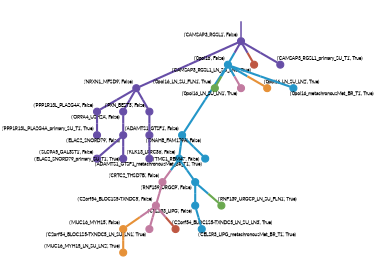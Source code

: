 strict digraph  {
graph[splines=false]; nodesep=0.7; rankdir=TB; ranksep=0.6; forcelabels=true; dpi=600; size=2.5;
0 [color="#674ea7ff", fillcolor="#674ea7ff", fixedsize=true, fontname=Lato, fontsize="12pt", height="0.25", label="", penwidth=3, shape=circle, style=filled, xlabel="('CAMSAP3_RGSL1', False)"];
2 [color="#674ea7ff", fillcolor="#674ea7ff", fixedsize=true, fontname=Lato, fontsize="12pt", height="0.25", label="", penwidth=3, shape=circle, style=filled, xlabel="('NRXN1_MFSD9', False)"];
16 [color="#2496c8ff", fillcolor="#2496c8ff", fixedsize=true, fontname=Lato, fontsize="12pt", height="0.25", label="", penwidth=3, shape=circle, style=filled, xlabel="('0pol16', False)"];
23 [color="#be5742ff", fillcolor="#be5742ff", fixedsize=true, fontname=Lato, fontsize="12pt", height="0.25", label="", penwidth=3, shape=circle, style=filled, xlabel="('CAMSAP3_RGSL1_LN_SU_LN3', True)"];
28 [color="#674ea7ff", fillcolor="#674ea7ff", fixedsize=true, fontname=Lato, fontsize="12pt", height="0.25", label="", penwidth=3, shape=circle, style=filled, xlabel="('CAMSAP3_RGSL1_primary_SU_T1', True)"];
1 [color="#2496c8ff", fillcolor="#2496c8ff", fixedsize=true, fontname=Lato, fontsize="12pt", height="0.25", label="", penwidth=3, shape=circle, style=filled, xlabel="('ADAMTS1_GTSF1', False)"];
5 [color="#2496c8ff", fillcolor="#2496c8ff", fixedsize=true, fontname=Lato, fontsize="12pt", height="0.25", label="", penwidth=3, shape=circle, style=filled, xlabel="('KLK13_LRRC36', False)"];
26 [color="#2496c8ff", fillcolor="#2496c8ff", fixedsize=true, fontname=Lato, fontsize="12pt", height="0.25", label="", penwidth=3, shape=circle, style=filled, xlabel="('ADAMTS1_GTSF1_metachronousMet_BR_T1', True)"];
3 [color="#674ea7ff", fillcolor="#674ea7ff", fixedsize=true, fontname=Lato, fontsize="12pt", height="0.25", label="", penwidth=3, shape=circle, style=filled, xlabel="('PPP1R13L_PLA2G4A', False)"];
6 [color="#674ea7ff", fillcolor="#674ea7ff", fixedsize=true, fontname=Lato, fontsize="12pt", height="0.25", label="", penwidth=3, shape=circle, style=filled, xlabel="('OR9A4_USH2A', False)"];
7 [color="#674ea7ff", fillcolor="#674ea7ff", fixedsize=true, fontname=Lato, fontsize="12pt", height="0.25", label="", penwidth=3, shape=circle, style=filled, xlabel="('PXN_BEST3', False)"];
29 [color="#674ea7ff", fillcolor="#674ea7ff", fixedsize=true, fontname=Lato, fontsize="12pt", height="0.25", label="", penwidth=3, shape=circle, style=filled, xlabel="('PPP1R13L_PLA2G4A_primary_SU_T1', True)"];
4 [color="#674ea7ff", fillcolor="#674ea7ff", fixedsize=true, fontname=Lato, fontsize="12pt", height="0.25", label="", penwidth=3, shape=circle, style=filled, xlabel="('ELAC2_SNORD79', False)"];
12 [color="#674ea7ff", fillcolor="#674ea7ff", fixedsize=true, fontname=Lato, fontsize="12pt", height="0.25", label="", penwidth=3, shape=circle, style=filled, xlabel="('SLC9A5_GAL3ST1', False)"];
30 [color="#674ea7ff", fillcolor="#674ea7ff", fixedsize=true, fontname=Lato, fontsize="12pt", height="0.25", label="", penwidth=3, shape=circle, style=filled, xlabel="('ELAC2_SNORD79_primary_SU_T1', True)"];
9 [color="#c27ba0ff", fillcolor="#c27ba0ff", fixedsize=true, fontname=Lato, fontsize="12pt", height="0.25", label="", penwidth=3, shape=circle, style=filled, xlabel="('CRTC2_THSD7B', False)"];
11 [color="#2496c8ff", fillcolor="#2496c8ff", fixedsize=true, fontname=Lato, fontsize="12pt", height="0.25", label="", penwidth=3, shape=circle, style=filled, xlabel="('RNF139_URGCP', False)"];
13 [color="#674ea7ff", fillcolor="#674ea7ff", fixedsize=true, fontname=Lato, fontsize="12pt", height="0.25", label="", penwidth=3, shape=circle, style=filled, xlabel="('DNAH8_FAM179A', False)"];
8 [color="#c27ba0ff", fillcolor="#c27ba0ff", fixedsize=true, fontname=Lato, fontsize="12pt", height="0.25", label="", penwidth=3, shape=circle, style=filled, xlabel="('C2orf54_BLOC1S5-TXNDC5', False)"];
15 [color="#e69138ff", fillcolor="#e69138ff", fixedsize=true, fontname=Lato, fontsize="12pt", height="0.25", label="", penwidth=3, shape=circle, style=filled, xlabel="('MUC16_MYH15', False)"];
20 [color="#c27ba0ff", fillcolor="#c27ba0ff", fixedsize=true, fontname=Lato, fontsize="12pt", height="0.25", label="", penwidth=3, shape=circle, style=filled, xlabel="('C2orf54_BLOC1S5-TXNDC5_LN_SU_LN1', True)"];
24 [color="#be5742ff", fillcolor="#be5742ff", fixedsize=true, fontname=Lato, fontsize="12pt", height="0.25", label="", penwidth=3, shape=circle, style=filled, xlabel="('C2orf54_BLOC1S5-TXNDC5_LN_SU_LN3', True)"];
10 [color="#2496c8ff", fillcolor="#2496c8ff", fixedsize=true, fontname=Lato, fontsize="12pt", height="0.25", label="", penwidth=3, shape=circle, style=filled, xlabel="('CELSR3_LIPG', False)"];
27 [color="#2496c8ff", fillcolor="#2496c8ff", fixedsize=true, fontname=Lato, fontsize="12pt", height="0.25", label="", penwidth=3, shape=circle, style=filled, xlabel="('CELSR3_LIPG_metachronousMet_BR_T1', True)"];
18 [color="#6aa84fff", fillcolor="#6aa84fff", fixedsize=true, fontname=Lato, fontsize="12pt", height="0.25", label="", penwidth=3, shape=circle, style=filled, xlabel="('RNF139_URGCP_LN_SU_FLN1', True)"];
14 [color="#674ea7ff", fillcolor="#674ea7ff", fixedsize=true, fontname=Lato, fontsize="12pt", height="0.25", label="", penwidth=3, shape=circle, style=filled, xlabel="('TMC1_RBM47', False)"];
22 [color="#e69138ff", fillcolor="#e69138ff", fixedsize=true, fontname=Lato, fontsize="12pt", height="0.25", label="", penwidth=3, shape=circle, style=filled, xlabel="('MUC16_MYH15_LN_SU_LN2', True)"];
17 [color="#6aa84fff", fillcolor="#6aa84fff", fixedsize=true, fontname=Lato, fontsize="12pt", height="0.25", label="", penwidth=3, shape=circle, style=filled, xlabel="('0pol16_LN_SU_FLN1', True)"];
19 [color="#c27ba0ff", fillcolor="#c27ba0ff", fixedsize=true, fontname=Lato, fontsize="12pt", height="0.25", label="", penwidth=3, shape=circle, style=filled, xlabel="('0pol16_LN_SU_LN1', True)"];
21 [color="#e69138ff", fillcolor="#e69138ff", fixedsize=true, fontname=Lato, fontsize="12pt", height="0.25", label="", penwidth=3, shape=circle, style=filled, xlabel="('0pol16_LN_SU_LN2', True)"];
25 [color="#2496c8ff", fillcolor="#2496c8ff", fixedsize=true, fontname=Lato, fontsize="12pt", height="0.25", label="", penwidth=3, shape=circle, style=filled, xlabel="('0pol16_metachronousMet_BR_T1', True)"];
normal [label="", penwidth=3, style=invis, xlabel="('CAMSAP3_RGSL1', False)"];
0 -> 2  [arrowsize=0, color="#674ea7ff;0.5:#674ea7ff", minlen="2.0", penwidth="5.5", style=solid];
0 -> 16  [arrowsize=0, color="#674ea7ff;0.5:#2496c8ff", minlen="1.0714285373687744", penwidth="5.5", style=solid];
0 -> 23  [arrowsize=0, color="#674ea7ff;0.5:#be5742ff", minlen="1.0714285373687744", penwidth="5.5", style=solid];
0 -> 28  [arrowsize=0, color="#674ea7ff;0.5:#674ea7ff", minlen="1.0714285373687744", penwidth="5.5", style=solid];
2 -> 3  [arrowsize=0, color="#674ea7ff;0.5:#674ea7ff", minlen="1.914285659790039", penwidth="5.5", style=solid];
2 -> 6  [arrowsize=0, color="#674ea7ff;0.5:#674ea7ff", minlen="1.4571428298950195", penwidth="5.5", style=solid];
2 -> 7  [arrowsize=0, color="#674ea7ff;0.5:#674ea7ff", minlen="1.3142857551574707", penwidth="5.5", style=solid];
16 -> 1  [arrowsize=0, color="#2496c8ff;0.5:#2496c8ff", minlen="3.0", penwidth="5.5", style=solid];
16 -> 17  [arrowsize=0, color="#2496c8ff;0.5:#6aa84fff", minlen="1.0714285373687744", penwidth="5.5", style=solid];
16 -> 19  [arrowsize=0, color="#2496c8ff;0.5:#c27ba0ff", minlen="1.0714285373687744", penwidth="5.5", style=solid];
16 -> 21  [arrowsize=0, color="#2496c8ff;0.5:#e69138ff", minlen="1.0714285373687744", penwidth="5.5", style=solid];
16 -> 25  [arrowsize=0, color="#2496c8ff;0.5:#2496c8ff", minlen="1.0714285373687744", penwidth="5.5", style=solid];
1 -> 5  [arrowsize=0, color="#2496c8ff;0.5:#2496c8ff", minlen="1.4571428298950195", penwidth="5.5", style=solid];
1 -> 26  [arrowsize=0, color="#2496c8ff;0.5:#2496c8ff", minlen="1.0714285373687744", penwidth="5.5", style=solid];
5 -> 9  [arrowsize=0, color="#2496c8ff;0.5:#c27ba0ff", minlen="1.2285714149475098", penwidth="5.5", style=solid];
5 -> 11  [arrowsize=0, color="#2496c8ff;0.5:#2496c8ff", minlen="1.2000000476837158", penwidth="5.5", style=solid];
3 -> 29  [arrowsize=0, color="#674ea7ff;0.5:#674ea7ff", minlen="1.0714285373687744", penwidth="5.5", style=solid];
6 -> 4  [arrowsize=0, color="#674ea7ff;0.5:#674ea7ff", minlen="1.5714285373687744", penwidth="5.5", style=solid];
7 -> 13  [arrowsize=0, color="#674ea7ff;0.5:#674ea7ff", minlen="1.1428570747375488", penwidth="5.5", style=solid];
4 -> 12  [arrowsize=0, color="#674ea7ff;0.5:#674ea7ff", minlen="1.1714285612106323", penwidth="5.5", style=solid];
4 -> 30  [arrowsize=0, color="#674ea7ff;0.5:#674ea7ff", minlen="1.0714285373687744", penwidth="5.5", style=solid];
9 -> 8  [arrowsize=0, color="#c27ba0ff;0.5:#c27ba0ff", minlen="1.2857142686843872", penwidth="5.5", style=solid];
11 -> 10  [arrowsize=0, color="#2496c8ff;0.5:#2496c8ff", minlen="1.2000000476837158", penwidth="5.5", style=solid];
11 -> 18  [arrowsize=0, color="#2496c8ff;0.5:#6aa84fff", minlen="1.0714285373687744", penwidth="5.5", style=solid];
13 -> 14  [arrowsize=0, color="#674ea7ff;0.5:#674ea7ff", minlen="1.1428570747375488", penwidth="5.5", style=solid];
8 -> 15  [arrowsize=0, color="#c27ba0ff;0.5:#e69138ff", minlen="1.1428570747375488", penwidth="5.5", style=solid];
8 -> 20  [arrowsize=0, color="#c27ba0ff;0.5:#c27ba0ff", minlen="1.0714285373687744", penwidth="5.5", style=solid];
8 -> 24  [arrowsize=0, color="#c27ba0ff;0.5:#be5742ff", minlen="1.0714285373687744", penwidth="5.5", style=solid];
15 -> 22  [arrowsize=0, color="#e69138ff;0.5:#e69138ff", minlen="1.0714285373687744", penwidth="5.5", style=solid];
10 -> 27  [arrowsize=0, color="#2496c8ff;0.5:#2496c8ff", minlen="1.0714285373687744", penwidth="5.5", style=solid];
normal -> 0  [arrowsize=0, color="#674ea7ff", label="", penwidth=4, style=solid];
}
